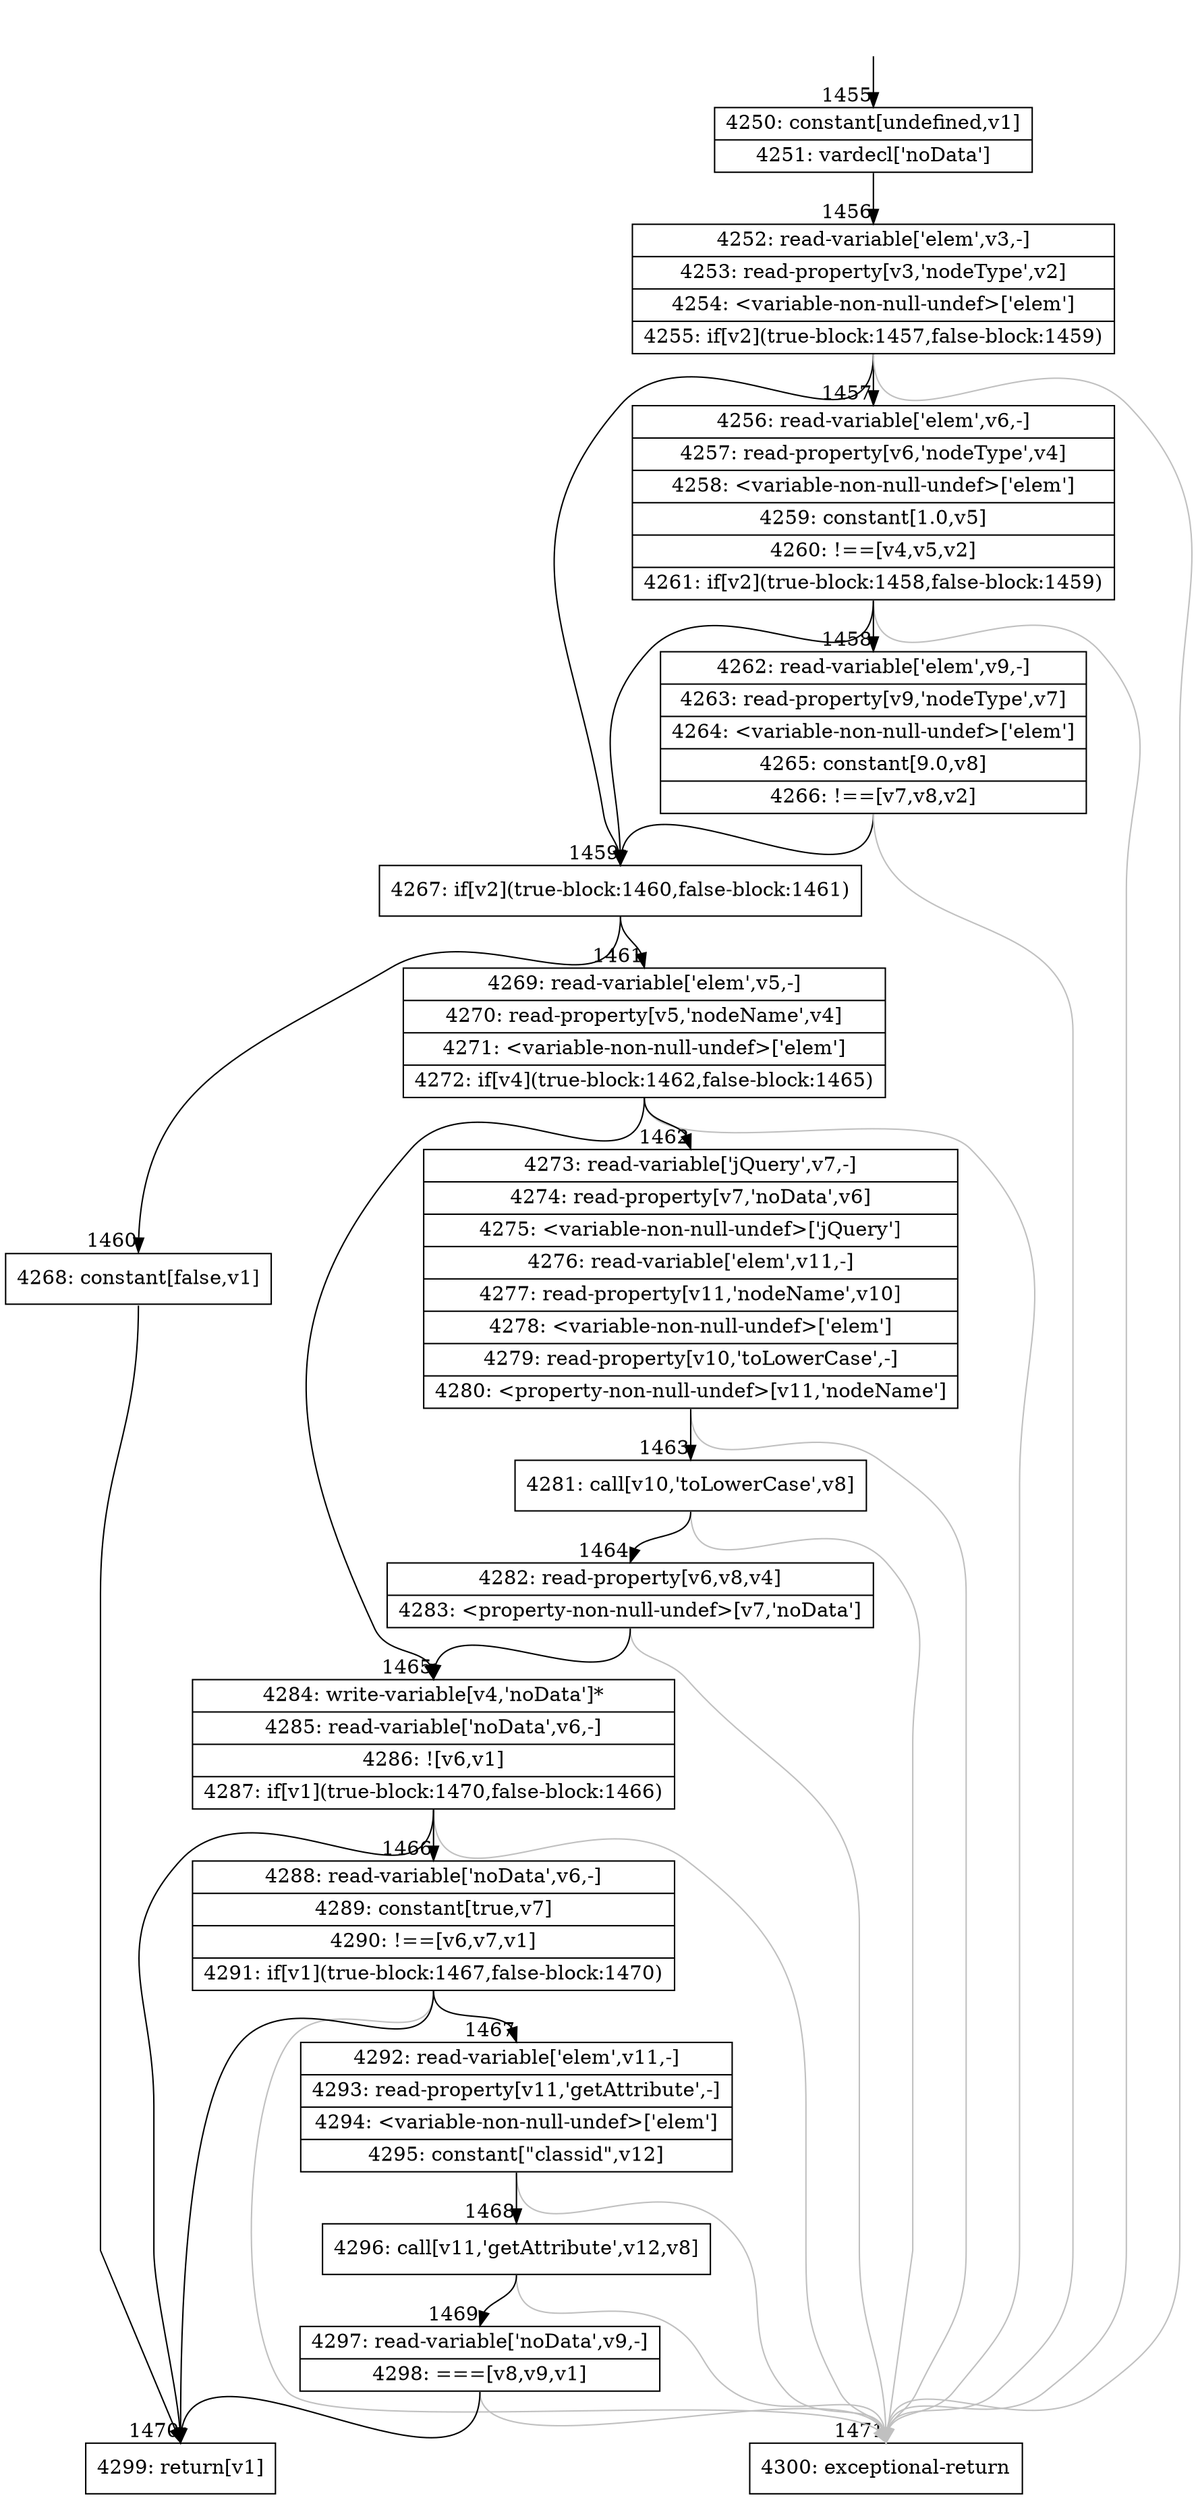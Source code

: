 digraph {
rankdir="TD"
BB_entry99[shape=none,label=""];
BB_entry99 -> BB1455 [tailport=s, headport=n, headlabel="    1455"]
BB1455 [shape=record label="{4250: constant[undefined,v1]|4251: vardecl['noData']}" ] 
BB1455 -> BB1456 [tailport=s, headport=n, headlabel="      1456"]
BB1456 [shape=record label="{4252: read-variable['elem',v3,-]|4253: read-property[v3,'nodeType',v2]|4254: \<variable-non-null-undef\>['elem']|4255: if[v2](true-block:1457,false-block:1459)}" ] 
BB1456 -> BB1459 [tailport=s, headport=n, headlabel="      1459"]
BB1456 -> BB1457 [tailport=s, headport=n, headlabel="      1457"]
BB1456 -> BB1471 [tailport=s, headport=n, color=gray, headlabel="      1471"]
BB1457 [shape=record label="{4256: read-variable['elem',v6,-]|4257: read-property[v6,'nodeType',v4]|4258: \<variable-non-null-undef\>['elem']|4259: constant[1.0,v5]|4260: !==[v4,v5,v2]|4261: if[v2](true-block:1458,false-block:1459)}" ] 
BB1457 -> BB1459 [tailport=s, headport=n]
BB1457 -> BB1458 [tailport=s, headport=n, headlabel="      1458"]
BB1457 -> BB1471 [tailport=s, headport=n, color=gray]
BB1458 [shape=record label="{4262: read-variable['elem',v9,-]|4263: read-property[v9,'nodeType',v7]|4264: \<variable-non-null-undef\>['elem']|4265: constant[9.0,v8]|4266: !==[v7,v8,v2]}" ] 
BB1458 -> BB1459 [tailport=s, headport=n]
BB1458 -> BB1471 [tailport=s, headport=n, color=gray]
BB1459 [shape=record label="{4267: if[v2](true-block:1460,false-block:1461)}" ] 
BB1459 -> BB1460 [tailport=s, headport=n, headlabel="      1460"]
BB1459 -> BB1461 [tailport=s, headport=n, headlabel="      1461"]
BB1460 [shape=record label="{4268: constant[false,v1]}" ] 
BB1460 -> BB1470 [tailport=s, headport=n, headlabel="      1470"]
BB1461 [shape=record label="{4269: read-variable['elem',v5,-]|4270: read-property[v5,'nodeName',v4]|4271: \<variable-non-null-undef\>['elem']|4272: if[v4](true-block:1462,false-block:1465)}" ] 
BB1461 -> BB1465 [tailport=s, headport=n, headlabel="      1465"]
BB1461 -> BB1462 [tailport=s, headport=n, headlabel="      1462"]
BB1461 -> BB1471 [tailport=s, headport=n, color=gray]
BB1462 [shape=record label="{4273: read-variable['jQuery',v7,-]|4274: read-property[v7,'noData',v6]|4275: \<variable-non-null-undef\>['jQuery']|4276: read-variable['elem',v11,-]|4277: read-property[v11,'nodeName',v10]|4278: \<variable-non-null-undef\>['elem']|4279: read-property[v10,'toLowerCase',-]|4280: \<property-non-null-undef\>[v11,'nodeName']}" ] 
BB1462 -> BB1463 [tailport=s, headport=n, headlabel="      1463"]
BB1462 -> BB1471 [tailport=s, headport=n, color=gray]
BB1463 [shape=record label="{4281: call[v10,'toLowerCase',v8]}" ] 
BB1463 -> BB1464 [tailport=s, headport=n, headlabel="      1464"]
BB1463 -> BB1471 [tailport=s, headport=n, color=gray]
BB1464 [shape=record label="{4282: read-property[v6,v8,v4]|4283: \<property-non-null-undef\>[v7,'noData']}" ] 
BB1464 -> BB1465 [tailport=s, headport=n]
BB1464 -> BB1471 [tailport=s, headport=n, color=gray]
BB1465 [shape=record label="{4284: write-variable[v4,'noData']*|4285: read-variable['noData',v6,-]|4286: ![v6,v1]|4287: if[v1](true-block:1470,false-block:1466)}" ] 
BB1465 -> BB1470 [tailport=s, headport=n]
BB1465 -> BB1466 [tailport=s, headport=n, headlabel="      1466"]
BB1465 -> BB1471 [tailport=s, headport=n, color=gray]
BB1466 [shape=record label="{4288: read-variable['noData',v6,-]|4289: constant[true,v7]|4290: !==[v6,v7,v1]|4291: if[v1](true-block:1467,false-block:1470)}" ] 
BB1466 -> BB1470 [tailport=s, headport=n]
BB1466 -> BB1467 [tailport=s, headport=n, headlabel="      1467"]
BB1466 -> BB1471 [tailport=s, headport=n, color=gray]
BB1467 [shape=record label="{4292: read-variable['elem',v11,-]|4293: read-property[v11,'getAttribute',-]|4294: \<variable-non-null-undef\>['elem']|4295: constant[\"classid\",v12]}" ] 
BB1467 -> BB1468 [tailport=s, headport=n, headlabel="      1468"]
BB1467 -> BB1471 [tailport=s, headport=n, color=gray]
BB1468 [shape=record label="{4296: call[v11,'getAttribute',v12,v8]}" ] 
BB1468 -> BB1469 [tailport=s, headport=n, headlabel="      1469"]
BB1468 -> BB1471 [tailport=s, headport=n, color=gray]
BB1469 [shape=record label="{4297: read-variable['noData',v9,-]|4298: ===[v8,v9,v1]}" ] 
BB1469 -> BB1470 [tailport=s, headport=n]
BB1469 -> BB1471 [tailport=s, headport=n, color=gray]
BB1470 [shape=record label="{4299: return[v1]}" ] 
BB1471 [shape=record label="{4300: exceptional-return}" ] 
}
